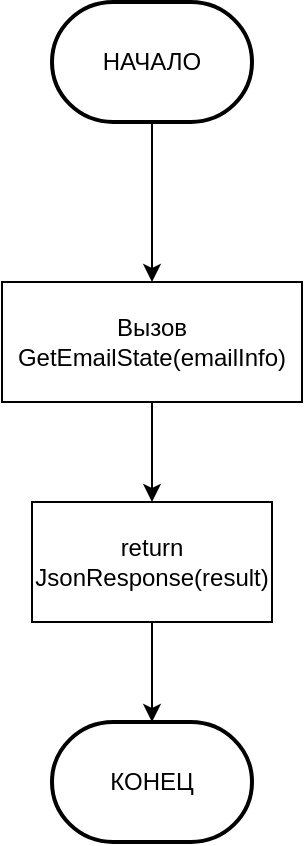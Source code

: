 <mxfile version="13.9.9" type="device"><diagram id="Lo6EA2ETeAg8j4a6-8Nj" name="Страница 1"><mxGraphModel dx="852" dy="494" grid="1" gridSize="10" guides="1" tooltips="1" connect="1" arrows="1" fold="1" page="1" pageScale="1" pageWidth="827" pageHeight="1169" math="0" shadow="0"><root><mxCell id="0"/><mxCell id="1" parent="0"/><mxCell id="FeGeYgeCdMLyLvM_K5Su-3" style="edgeStyle=orthogonalEdgeStyle;rounded=0;orthogonalLoop=1;jettySize=auto;html=1;" edge="1" parent="1" source="FeGeYgeCdMLyLvM_K5Su-1" target="FeGeYgeCdMLyLvM_K5Su-2"><mxGeometry relative="1" as="geometry"/></mxCell><mxCell id="FeGeYgeCdMLyLvM_K5Su-1" value="НАЧАЛО" style="strokeWidth=2;html=1;shape=mxgraph.flowchart.terminator;whiteSpace=wrap;" vertex="1" parent="1"><mxGeometry x="310" y="30" width="100" height="60" as="geometry"/></mxCell><mxCell id="FeGeYgeCdMLyLvM_K5Su-5" style="edgeStyle=orthogonalEdgeStyle;rounded=0;orthogonalLoop=1;jettySize=auto;html=1;entryX=0.5;entryY=0;entryDx=0;entryDy=0;" edge="1" parent="1" source="FeGeYgeCdMLyLvM_K5Su-2" target="FeGeYgeCdMLyLvM_K5Su-4"><mxGeometry relative="1" as="geometry"/></mxCell><mxCell id="FeGeYgeCdMLyLvM_K5Su-2" value="Вызов GetEmailState(emailInfo)" style="rounded=0;whiteSpace=wrap;html=1;" vertex="1" parent="1"><mxGeometry x="285" y="170" width="150" height="60" as="geometry"/></mxCell><mxCell id="FeGeYgeCdMLyLvM_K5Su-7" style="edgeStyle=orthogonalEdgeStyle;rounded=0;orthogonalLoop=1;jettySize=auto;html=1;entryX=0.5;entryY=0;entryDx=0;entryDy=0;entryPerimeter=0;" edge="1" parent="1" source="FeGeYgeCdMLyLvM_K5Su-4" target="FeGeYgeCdMLyLvM_K5Su-6"><mxGeometry relative="1" as="geometry"/></mxCell><mxCell id="FeGeYgeCdMLyLvM_K5Su-4" value="return JsonResponse(result)" style="rounded=0;whiteSpace=wrap;html=1;" vertex="1" parent="1"><mxGeometry x="300" y="280" width="120" height="60" as="geometry"/></mxCell><mxCell id="FeGeYgeCdMLyLvM_K5Su-6" value="КОНЕЦ" style="strokeWidth=2;html=1;shape=mxgraph.flowchart.terminator;whiteSpace=wrap;" vertex="1" parent="1"><mxGeometry x="310" y="390" width="100" height="60" as="geometry"/></mxCell></root></mxGraphModel></diagram></mxfile>